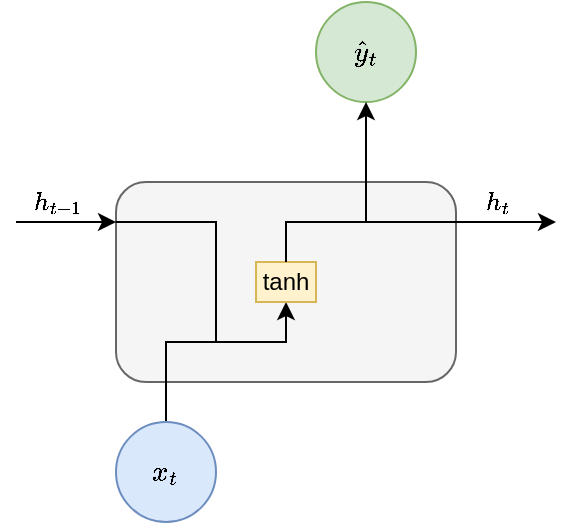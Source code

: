 <mxfile version="20.8.16" type="device"><diagram name="Page-1" id="eCN9QCWBhmDSzJ5x37Ot"><mxGraphModel dx="655" dy="544" grid="1" gridSize="10" guides="1" tooltips="1" connect="1" arrows="1" fold="1" page="1" pageScale="1" pageWidth="827" pageHeight="1169" math="1" shadow="0"><root><mxCell id="0"/><mxCell id="1" parent="0"/><mxCell id="f0ZVP8a9jGweqkHEumPA-2" value="" style="rounded=1;whiteSpace=wrap;html=1;fillColor=#f5f5f5;fontColor=#333333;strokeColor=#666666;" vertex="1" parent="1"><mxGeometry x="380" y="360" width="170" height="100" as="geometry"/></mxCell><mxCell id="f0ZVP8a9jGweqkHEumPA-3" value="$$\hat{y}_t$$" style="ellipse;whiteSpace=wrap;html=1;fillColor=#d5e8d4;strokeColor=#82b366;" vertex="1" parent="1"><mxGeometry x="480" y="270" width="50" height="50" as="geometry"/></mxCell><mxCell id="f0ZVP8a9jGweqkHEumPA-12" style="edgeStyle=orthogonalEdgeStyle;rounded=0;orthogonalLoop=1;jettySize=auto;html=1;exitX=0.5;exitY=0;exitDx=0;exitDy=0;entryX=0.5;entryY=1;entryDx=0;entryDy=0;" edge="1" parent="1" source="f0ZVP8a9jGweqkHEumPA-5" target="f0ZVP8a9jGweqkHEumPA-11"><mxGeometry relative="1" as="geometry"><Array as="points"><mxPoint x="405" y="440"/><mxPoint x="465" y="440"/></Array></mxGeometry></mxCell><mxCell id="f0ZVP8a9jGweqkHEumPA-5" value="$$x_t$$" style="ellipse;whiteSpace=wrap;html=1;fillColor=#dae8fc;strokeColor=#6c8ebf;" vertex="1" parent="1"><mxGeometry x="380" y="480" width="50" height="50" as="geometry"/></mxCell><mxCell id="f0ZVP8a9jGweqkHEumPA-11" value="tanh" style="rounded=0;whiteSpace=wrap;html=1;fillColor=#fff2cc;strokeColor=#d6b656;" vertex="1" parent="1"><mxGeometry x="450" y="400" width="30" height="20" as="geometry"/></mxCell><mxCell id="f0ZVP8a9jGweqkHEumPA-14" value="" style="endArrow=classic;html=1;rounded=0;entryX=0;entryY=0.2;entryDx=0;entryDy=0;entryPerimeter=0;" edge="1" parent="1" target="f0ZVP8a9jGweqkHEumPA-2"><mxGeometry width="50" height="50" relative="1" as="geometry"><mxPoint x="330" y="380" as="sourcePoint"/><mxPoint x="360" y="370" as="targetPoint"/></mxGeometry></mxCell><mxCell id="f0ZVP8a9jGweqkHEumPA-15" value="" style="endArrow=none;html=1;rounded=0;entryX=-0.001;entryY=0.2;entryDx=0;entryDy=0;entryPerimeter=0;" edge="1" parent="1" target="f0ZVP8a9jGweqkHEumPA-2"><mxGeometry width="50" height="50" relative="1" as="geometry"><mxPoint x="430" y="440" as="sourcePoint"/><mxPoint x="450" y="385" as="targetPoint"/><Array as="points"><mxPoint x="430" y="410"/><mxPoint x="430" y="380"/><mxPoint x="410" y="380"/></Array></mxGeometry></mxCell><mxCell id="f0ZVP8a9jGweqkHEumPA-22" value="$$h_{t-1}$$" style="edgeLabel;html=1;align=center;verticalAlign=middle;resizable=0;points=[];labelBackgroundColor=none;" vertex="1" connectable="0" parent="f0ZVP8a9jGweqkHEumPA-15"><mxGeometry x="0.708" relative="1" as="geometry"><mxPoint x="-46" y="-10" as="offset"/></mxGeometry></mxCell><mxCell id="f0ZVP8a9jGweqkHEumPA-16" value="" style="endArrow=classic;html=1;rounded=0;" edge="1" parent="1"><mxGeometry width="50" height="50" relative="1" as="geometry"><mxPoint x="550" y="380" as="sourcePoint"/><mxPoint x="600" y="380" as="targetPoint"/><Array as="points"><mxPoint x="590" y="380"/></Array></mxGeometry></mxCell><mxCell id="f0ZVP8a9jGweqkHEumPA-23" value="$$h_t$$" style="edgeLabel;html=1;align=center;verticalAlign=middle;resizable=0;points=[];labelBackgroundColor=none;" vertex="1" connectable="0" parent="f0ZVP8a9jGweqkHEumPA-16"><mxGeometry x="-0.604" y="-0.01" relative="1" as="geometry"><mxPoint x="10" y="-10" as="offset"/></mxGeometry></mxCell><mxCell id="f0ZVP8a9jGweqkHEumPA-17" value="" style="endArrow=none;html=1;rounded=0;exitX=0.5;exitY=0;exitDx=0;exitDy=0;" edge="1" parent="1" source="f0ZVP8a9jGweqkHEumPA-11"><mxGeometry width="50" height="50" relative="1" as="geometry"><mxPoint x="410" y="430" as="sourcePoint"/><mxPoint x="550" y="380" as="targetPoint"/><Array as="points"><mxPoint x="465" y="380"/><mxPoint x="470" y="380"/><mxPoint x="500" y="380"/></Array></mxGeometry></mxCell><mxCell id="f0ZVP8a9jGweqkHEumPA-21" value="" style="endArrow=classic;html=1;rounded=0;entryX=0.5;entryY=1;entryDx=0;entryDy=0;" edge="1" parent="1" target="f0ZVP8a9jGweqkHEumPA-3"><mxGeometry width="50" height="50" relative="1" as="geometry"><mxPoint x="505" y="380" as="sourcePoint"/><mxPoint x="460" y="370" as="targetPoint"/></mxGeometry></mxCell></root></mxGraphModel></diagram></mxfile>
